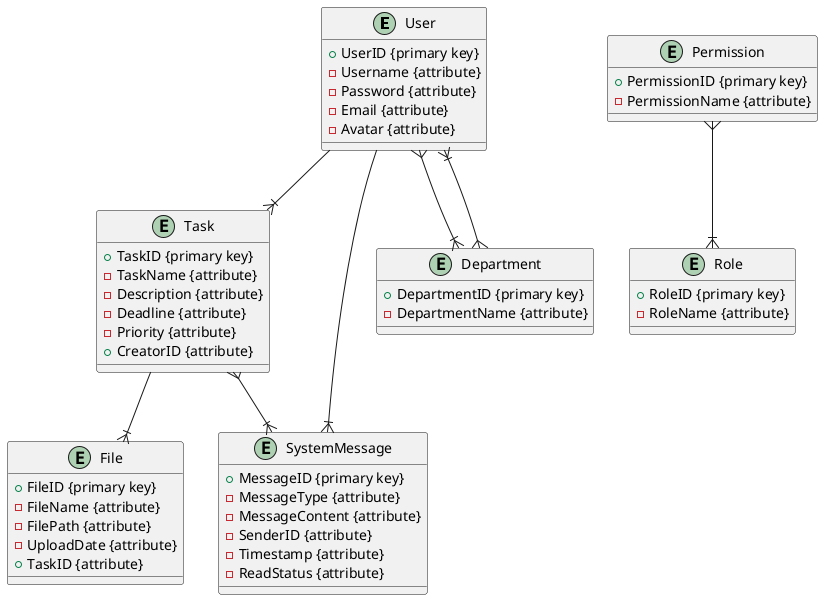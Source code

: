 @startuml

!define ENTITY entity
!define END_ENTITY end entity
!define ATTRIBUTE attribute
!define PRIMARY_KEY primary key

ENTITY User {
  + UserID {PRIMARY_KEY}
  - Username {ATTRIBUTE}
  - Password {ATTRIBUTE}
  - Email {ATTRIBUTE}
  - Avatar {ATTRIBUTE}
}

ENTITY Task {
  + TaskID {PRIMARY_KEY}
  - TaskName {ATTRIBUTE}
  - Description {ATTRIBUTE}
  - Deadline {ATTRIBUTE}
  - Priority {ATTRIBUTE}
  + CreatorID {ATTRIBUTE}
}

ENTITY File {
  + FileID {PRIMARY_KEY}
  - FileName {ATTRIBUTE}
  - FilePath {ATTRIBUTE}
  - UploadDate {ATTRIBUTE}
  + TaskID {ATTRIBUTE}
}

ENTITY SystemMessage {
  + MessageID {PRIMARY_KEY}
  - MessageType {ATTRIBUTE}
  - MessageContent {ATTRIBUTE}
  - SenderID {ATTRIBUTE}
  - Timestamp {ATTRIBUTE}
  - ReadStatus {ATTRIBUTE}
}

ENTITY Department {
  + DepartmentID {PRIMARY_KEY}
  - DepartmentName {ATTRIBUTE}
}

ENTITY Permission {
  + PermissionID {PRIMARY_KEY}
  - PermissionName {ATTRIBUTE}
}

ENTITY Role {
  + RoleID {PRIMARY_KEY}
  - RoleName {ATTRIBUTE}
}

User --|{ Task
User --|{ SystemMessage
User }--|{ Department

Task --|{ File
Task }--|{ SystemMessage

Department }--|{ User

Permission }--|{ Role

@enduml
